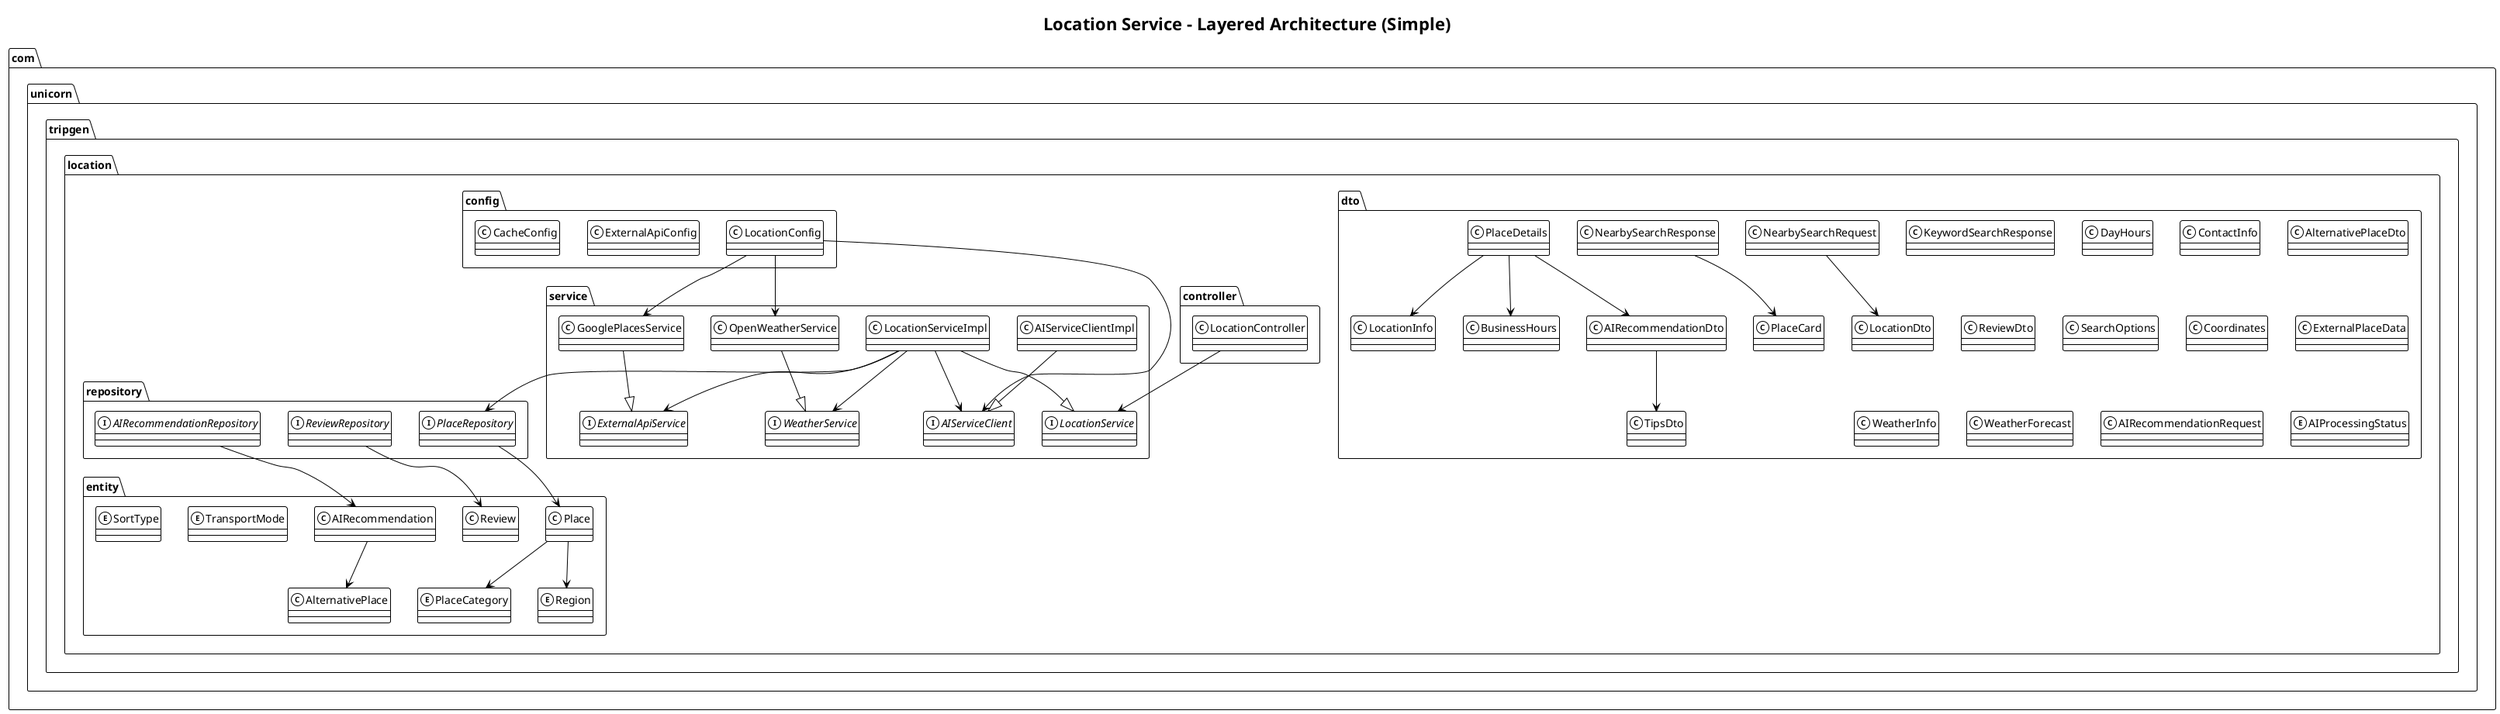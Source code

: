 @startuml
!theme mono

title Location Service - Layered Architecture (Simple)

' ===== Controller Layer =====
package "com.unicorn.tripgen.location.controller" {
    class LocationController
}

' ===== Service Layer =====
package "com.unicorn.tripgen.location.service" {
    interface LocationService
    class LocationServiceImpl
    interface ExternalApiService
    class GooglePlacesService
    interface WeatherService
    class OpenWeatherService
    interface AIServiceClient
    class AIServiceClientImpl
}

' ===== Repository Layer =====
package "com.unicorn.tripgen.location.repository" {
    interface PlaceRepository
    interface ReviewRepository
    interface AIRecommendationRepository
}

' ===== Entity Layer =====
package "com.unicorn.tripgen.location.entity" {
    class Place
    class Review
    class AIRecommendation
    class AlternativePlace
    enum PlaceCategory
    enum Region
    enum TransportMode
    enum SortType
}

' ===== DTO Layer =====
package "com.unicorn.tripgen.location.dto" {
    class NearbySearchRequest
    class NearbySearchResponse
    class KeywordSearchResponse
    class PlaceCard
    class PlaceDetails
    class LocationDto
    class LocationInfo
    class BusinessHours
    class DayHours
    class ContactInfo
    class AIRecommendationDto
    class TipsDto
    class AlternativePlaceDto
    class ReviewDto
    class SearchOptions
    class Coordinates
    class ExternalPlaceData
    class WeatherInfo
    class WeatherForecast
    class AIRecommendationRequest
    enum AIProcessingStatus
}

' ===== Config Layer =====
package "com.unicorn.tripgen.location.config" {
    class LocationConfig
    class ExternalApiConfig
    class CacheConfig
}

' ===== Layer Dependencies (Simplified) =====
LocationController --> LocationService
LocationServiceImpl --|> LocationService
LocationServiceImpl --> PlaceRepository
LocationServiceImpl --> ExternalApiService
LocationServiceImpl --> AIServiceClient
LocationServiceImpl --> WeatherService

GooglePlacesService --|> ExternalApiService
OpenWeatherService --|> WeatherService
AIServiceClientImpl --|> AIServiceClient

PlaceRepository --> Place
ReviewRepository --> Review
AIRecommendationRepository --> AIRecommendation

Place --> PlaceCategory
Place --> Region
AIRecommendation --> AlternativePlace

NearbySearchRequest --> LocationDto
NearbySearchResponse --> PlaceCard
PlaceDetails --> LocationInfo
PlaceDetails --> BusinessHours
PlaceDetails --> AIRecommendationDto
AIRecommendationDto --> TipsDto

LocationConfig --> GooglePlacesService
LocationConfig --> OpenWeatherService
LocationConfig --> AIServiceClient

@enduml